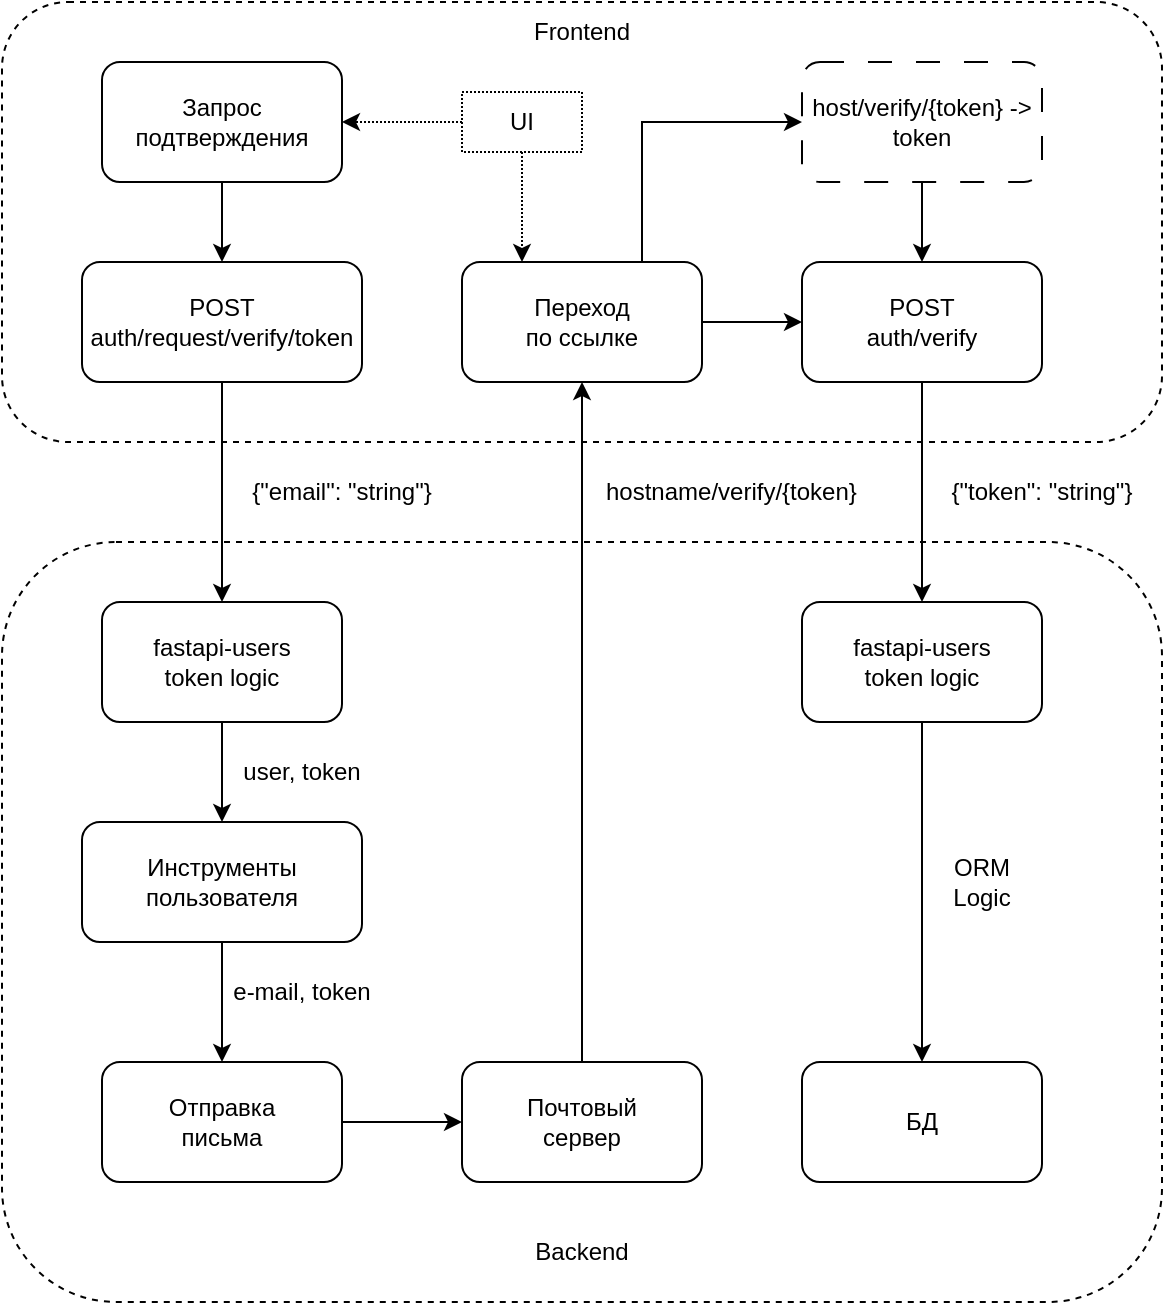 <mxfile version="25.0.3">
  <diagram name="Page-1" id="APs8vvQPuLp6Ale2lWWG">
    <mxGraphModel dx="1077" dy="570" grid="1" gridSize="10" guides="1" tooltips="1" connect="1" arrows="1" fold="1" page="1" pageScale="1" pageWidth="827" pageHeight="1169" math="0" shadow="0">
      <root>
        <mxCell id="0" />
        <mxCell id="1" parent="0" />
        <mxCell id="QIHIGEoe0t1mIqJ5w2Qy-16" value="" style="rounded=1;whiteSpace=wrap;html=1;dashed=1;" parent="1" vertex="1">
          <mxGeometry x="230" y="10" width="580" height="220" as="geometry" />
        </mxCell>
        <mxCell id="QIHIGEoe0t1mIqJ5w2Qy-5" style="edgeStyle=orthogonalEdgeStyle;rounded=0;orthogonalLoop=1;jettySize=auto;html=1;exitX=0.5;exitY=1;exitDx=0;exitDy=0;entryX=0.5;entryY=0;entryDx=0;entryDy=0;" parent="1" source="QIHIGEoe0t1mIqJ5w2Qy-1" target="QIHIGEoe0t1mIqJ5w2Qy-2" edge="1">
          <mxGeometry relative="1" as="geometry" />
        </mxCell>
        <mxCell id="QIHIGEoe0t1mIqJ5w2Qy-1" value="Запрос подтверждения" style="rounded=1;whiteSpace=wrap;html=1;" parent="1" vertex="1">
          <mxGeometry x="280" y="40" width="120" height="60" as="geometry" />
        </mxCell>
        <mxCell id="QIHIGEoe0t1mIqJ5w2Qy-2" value="&lt;div&gt;POST&lt;/div&gt;&lt;div&gt;auth/request/verify/token&lt;/div&gt;" style="rounded=1;whiteSpace=wrap;html=1;" parent="1" vertex="1">
          <mxGeometry x="270" y="140" width="140" height="60" as="geometry" />
        </mxCell>
        <mxCell id="QIHIGEoe0t1mIqJ5w2Qy-46" style="edgeStyle=orthogonalEdgeStyle;rounded=0;orthogonalLoop=1;jettySize=auto;html=1;entryX=1;entryY=0.5;entryDx=0;entryDy=0;dashed=1;dashPattern=1 1;" parent="1" source="QIHIGEoe0t1mIqJ5w2Qy-17" target="QIHIGEoe0t1mIqJ5w2Qy-1" edge="1">
          <mxGeometry relative="1" as="geometry" />
        </mxCell>
        <mxCell id="QIHIGEoe0t1mIqJ5w2Qy-47" style="edgeStyle=orthogonalEdgeStyle;rounded=0;orthogonalLoop=1;jettySize=auto;html=1;entryX=0.25;entryY=0;entryDx=0;entryDy=0;dashed=1;dashPattern=1 1;" parent="1" source="QIHIGEoe0t1mIqJ5w2Qy-17" target="QIHIGEoe0t1mIqJ5w2Qy-32" edge="1">
          <mxGeometry relative="1" as="geometry" />
        </mxCell>
        <mxCell id="QIHIGEoe0t1mIqJ5w2Qy-17" value="UI" style="text;html=1;align=center;verticalAlign=middle;whiteSpace=wrap;rounded=0;strokeColor=default;dashed=1;dashPattern=1 1;" parent="1" vertex="1">
          <mxGeometry x="460" y="55" width="60" height="30" as="geometry" />
        </mxCell>
        <mxCell id="QIHIGEoe0t1mIqJ5w2Qy-24" value="" style="rounded=1;whiteSpace=wrap;html=1;dashed=1;" parent="1" vertex="1">
          <mxGeometry x="230" y="280" width="580" height="380" as="geometry" />
        </mxCell>
        <mxCell id="QIHIGEoe0t1mIqJ5w2Qy-38" style="edgeStyle=orthogonalEdgeStyle;rounded=0;orthogonalLoop=1;jettySize=auto;html=1;entryX=0.5;entryY=0;entryDx=0;entryDy=0;" parent="1" source="QIHIGEoe0t1mIqJ5w2Qy-28" target="QIHIGEoe0t1mIqJ5w2Qy-37" edge="1">
          <mxGeometry relative="1" as="geometry" />
        </mxCell>
        <mxCell id="QIHIGEoe0t1mIqJ5w2Qy-28" value="&lt;div&gt;POST&lt;/div&gt;&lt;div&gt;auth/verify&lt;/div&gt;" style="rounded=1;whiteSpace=wrap;html=1;" parent="1" vertex="1">
          <mxGeometry x="630" y="140" width="120" height="60" as="geometry" />
        </mxCell>
        <mxCell id="QIHIGEoe0t1mIqJ5w2Qy-11" style="edgeStyle=orthogonalEdgeStyle;rounded=0;orthogonalLoop=1;jettySize=auto;html=1;entryX=0.5;entryY=0;entryDx=0;entryDy=0;" parent="1" source="QIHIGEoe0t1mIqJ5w2Qy-8" target="QIHIGEoe0t1mIqJ5w2Qy-10" edge="1">
          <mxGeometry relative="1" as="geometry" />
        </mxCell>
        <mxCell id="QIHIGEoe0t1mIqJ5w2Qy-8" value="&lt;div&gt;Инструменты&lt;/div&gt;&lt;div&gt;пользователя&lt;br&gt;&lt;/div&gt;" style="rounded=1;whiteSpace=wrap;html=1;" parent="1" vertex="1">
          <mxGeometry x="270" y="420" width="140" height="60" as="geometry" />
        </mxCell>
        <mxCell id="QIHIGEoe0t1mIqJ5w2Qy-29" style="edgeStyle=orthogonalEdgeStyle;rounded=0;orthogonalLoop=1;jettySize=auto;html=1;entryX=0;entryY=0.5;entryDx=0;entryDy=0;" parent="1" source="QIHIGEoe0t1mIqJ5w2Qy-10" target="QIHIGEoe0t1mIqJ5w2Qy-25" edge="1">
          <mxGeometry relative="1" as="geometry" />
        </mxCell>
        <mxCell id="QIHIGEoe0t1mIqJ5w2Qy-10" value="&lt;div&gt;Отправка&lt;/div&gt;&lt;div&gt;письма&lt;br&gt;&lt;/div&gt;" style="rounded=1;whiteSpace=wrap;html=1;" parent="1" vertex="1">
          <mxGeometry x="280" y="540" width="120" height="60" as="geometry" />
        </mxCell>
        <mxCell id="QIHIGEoe0t1mIqJ5w2Qy-18" value="{&quot;email&quot;: &quot;string&quot;}" style="text;html=1;align=center;verticalAlign=middle;whiteSpace=wrap;rounded=0;strokeColor=none;dashed=1;" parent="1" vertex="1">
          <mxGeometry x="350" y="240" width="100" height="30" as="geometry" />
        </mxCell>
        <mxCell id="QIHIGEoe0t1mIqJ5w2Qy-21" style="edgeStyle=orthogonalEdgeStyle;rounded=0;orthogonalLoop=1;jettySize=auto;html=1;entryX=0.5;entryY=0;entryDx=0;entryDy=0;" parent="1" source="QIHIGEoe0t1mIqJ5w2Qy-19" target="QIHIGEoe0t1mIqJ5w2Qy-8" edge="1">
          <mxGeometry relative="1" as="geometry" />
        </mxCell>
        <mxCell id="QIHIGEoe0t1mIqJ5w2Qy-19" value="&lt;div&gt;fastapi-users&lt;/div&gt;&lt;div&gt;token logic&lt;br&gt;&lt;/div&gt;" style="rounded=1;whiteSpace=wrap;html=1;" parent="1" vertex="1">
          <mxGeometry x="280" y="310" width="120" height="60" as="geometry" />
        </mxCell>
        <mxCell id="QIHIGEoe0t1mIqJ5w2Qy-22" value="user, token" style="text;html=1;align=center;verticalAlign=middle;whiteSpace=wrap;rounded=0;strokeColor=none;dashed=1;" parent="1" vertex="1">
          <mxGeometry x="330" y="380" width="100" height="30" as="geometry" />
        </mxCell>
        <mxCell id="QIHIGEoe0t1mIqJ5w2Qy-23" value="e-mail, token" style="text;html=1;align=center;verticalAlign=middle;whiteSpace=wrap;rounded=0;strokeColor=none;dashed=1;" parent="1" vertex="1">
          <mxGeometry x="330" y="490" width="100" height="30" as="geometry" />
        </mxCell>
        <mxCell id="QIHIGEoe0t1mIqJ5w2Qy-33" style="edgeStyle=orthogonalEdgeStyle;rounded=0;orthogonalLoop=1;jettySize=auto;html=1;entryX=0.5;entryY=1;entryDx=0;entryDy=0;" parent="1" source="QIHIGEoe0t1mIqJ5w2Qy-25" target="QIHIGEoe0t1mIqJ5w2Qy-32" edge="1">
          <mxGeometry relative="1" as="geometry" />
        </mxCell>
        <mxCell id="QIHIGEoe0t1mIqJ5w2Qy-25" value="&lt;div&gt;Почтовый&lt;/div&gt;&lt;div&gt;сервер&lt;br&gt;&lt;/div&gt;" style="rounded=1;whiteSpace=wrap;html=1;" parent="1" vertex="1">
          <mxGeometry x="460" y="540" width="120" height="60" as="geometry" />
        </mxCell>
        <mxCell id="QIHIGEoe0t1mIqJ5w2Qy-27" value="&lt;div&gt;hostname/verify/{token}&lt;/div&gt;" style="text;html=1;align=left;verticalAlign=middle;whiteSpace=wrap;rounded=0;strokeColor=none;dashed=1;" parent="1" vertex="1">
          <mxGeometry x="530" y="240" width="140" height="30" as="geometry" />
        </mxCell>
        <mxCell id="QIHIGEoe0t1mIqJ5w2Qy-20" style="edgeStyle=orthogonalEdgeStyle;rounded=0;orthogonalLoop=1;jettySize=auto;html=1;entryX=0.5;entryY=0;entryDx=0;entryDy=0;" parent="1" source="QIHIGEoe0t1mIqJ5w2Qy-2" target="QIHIGEoe0t1mIqJ5w2Qy-19" edge="1">
          <mxGeometry relative="1" as="geometry" />
        </mxCell>
        <mxCell id="QIHIGEoe0t1mIqJ5w2Qy-36" style="edgeStyle=orthogonalEdgeStyle;rounded=0;orthogonalLoop=1;jettySize=auto;html=1;entryX=0;entryY=0.5;entryDx=0;entryDy=0;" parent="1" source="QIHIGEoe0t1mIqJ5w2Qy-32" target="QIHIGEoe0t1mIqJ5w2Qy-28" edge="1">
          <mxGeometry relative="1" as="geometry" />
        </mxCell>
        <mxCell id="QIHIGEoe0t1mIqJ5w2Qy-40" style="edgeStyle=orthogonalEdgeStyle;rounded=0;orthogonalLoop=1;jettySize=auto;html=1;entryX=0;entryY=0.5;entryDx=0;entryDy=0;exitX=0.75;exitY=0;exitDx=0;exitDy=0;" parent="1" source="QIHIGEoe0t1mIqJ5w2Qy-32" target="QIHIGEoe0t1mIqJ5w2Qy-39" edge="1">
          <mxGeometry relative="1" as="geometry" />
        </mxCell>
        <mxCell id="QIHIGEoe0t1mIqJ5w2Qy-32" value="&lt;div&gt;Переход&lt;/div&gt;&lt;div&gt;по ссылке&lt;br&gt;&lt;/div&gt;" style="rounded=1;whiteSpace=wrap;html=1;" parent="1" vertex="1">
          <mxGeometry x="460" y="140" width="120" height="60" as="geometry" />
        </mxCell>
        <mxCell id="QIHIGEoe0t1mIqJ5w2Qy-35" value="{&quot;token&quot;: &quot;string&quot;}" style="text;html=1;align=center;verticalAlign=middle;whiteSpace=wrap;rounded=0;strokeColor=none;dashed=1;" parent="1" vertex="1">
          <mxGeometry x="700" y="240" width="100" height="30" as="geometry" />
        </mxCell>
        <mxCell id="QIHIGEoe0t1mIqJ5w2Qy-43" style="edgeStyle=orthogonalEdgeStyle;rounded=0;orthogonalLoop=1;jettySize=auto;html=1;entryX=0.5;entryY=0;entryDx=0;entryDy=0;" parent="1" source="QIHIGEoe0t1mIqJ5w2Qy-37" target="QIHIGEoe0t1mIqJ5w2Qy-42" edge="1">
          <mxGeometry relative="1" as="geometry" />
        </mxCell>
        <mxCell id="QIHIGEoe0t1mIqJ5w2Qy-37" value="&lt;div&gt;fastapi-users&lt;/div&gt;&lt;div&gt;token logic&lt;br&gt;&lt;/div&gt;" style="rounded=1;whiteSpace=wrap;html=1;" parent="1" vertex="1">
          <mxGeometry x="630" y="310" width="120" height="60" as="geometry" />
        </mxCell>
        <mxCell id="QIHIGEoe0t1mIqJ5w2Qy-41" style="edgeStyle=orthogonalEdgeStyle;rounded=0;orthogonalLoop=1;jettySize=auto;html=1;exitX=0.5;exitY=1;exitDx=0;exitDy=0;entryX=0.5;entryY=0;entryDx=0;entryDy=0;" parent="1" source="QIHIGEoe0t1mIqJ5w2Qy-39" target="QIHIGEoe0t1mIqJ5w2Qy-28" edge="1">
          <mxGeometry relative="1" as="geometry" />
        </mxCell>
        <mxCell id="QIHIGEoe0t1mIqJ5w2Qy-39" value="&lt;div&gt;host/verify/{token} -&amp;gt;&lt;/div&gt;&lt;div&gt;token&lt;br&gt;&lt;/div&gt;" style="rounded=1;whiteSpace=wrap;html=1;dashed=1;dashPattern=12 12;" parent="1" vertex="1">
          <mxGeometry x="630" y="40" width="120" height="60" as="geometry" />
        </mxCell>
        <mxCell id="QIHIGEoe0t1mIqJ5w2Qy-42" value="БД" style="rounded=1;whiteSpace=wrap;html=1;" parent="1" vertex="1">
          <mxGeometry x="630" y="540" width="120" height="60" as="geometry" />
        </mxCell>
        <mxCell id="QIHIGEoe0t1mIqJ5w2Qy-44" value="Backend" style="text;html=1;align=center;verticalAlign=middle;whiteSpace=wrap;rounded=0;strokeColor=none;dashed=1;" parent="1" vertex="1">
          <mxGeometry x="490" y="620" width="60" height="30" as="geometry" />
        </mxCell>
        <mxCell id="QIHIGEoe0t1mIqJ5w2Qy-45" value="Frontend" style="text;html=1;align=center;verticalAlign=middle;whiteSpace=wrap;rounded=0;strokeColor=none;dashed=1;" parent="1" vertex="1">
          <mxGeometry x="490" y="10" width="60" height="30" as="geometry" />
        </mxCell>
        <mxCell id="QIHIGEoe0t1mIqJ5w2Qy-48" value="ORM Logic" style="text;html=1;align=center;verticalAlign=middle;whiteSpace=wrap;rounded=0;" parent="1" vertex="1">
          <mxGeometry x="690" y="435" width="60" height="30" as="geometry" />
        </mxCell>
      </root>
    </mxGraphModel>
  </diagram>
</mxfile>
